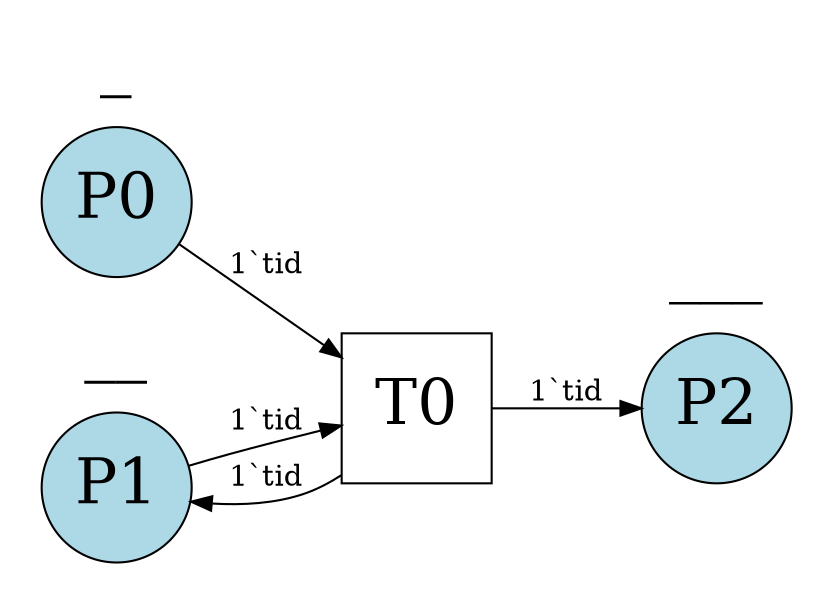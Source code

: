 digraph G{
rankdir = LR
subgraph cluster_P0{fontsize = 30;label="_";color="white"P0[shape=circle,fontsize = 30,width=1,style="filled",color="black",fillcolor="lightblue"]}
subgraph cluster_P1{fontsize = 30;label="__";color="white"P1[shape=circle,fontsize = 30,width=1,style="filled",color="black",fillcolor="lightblue"]}
subgraph cluster_P2{fontsize = 30;label="___";color="white"P2[shape=circle,fontsize = 30,width=1,style="filled",color="black",fillcolor="lightblue"]}
T0[shape=box,fontsize = 30,width=1,height=1]
P0->T0[label="1`tid"]
P1->T0[label="1`tid"]
T0->P1[label="1`tid"]
T0->P2[label="1`tid"]
}
